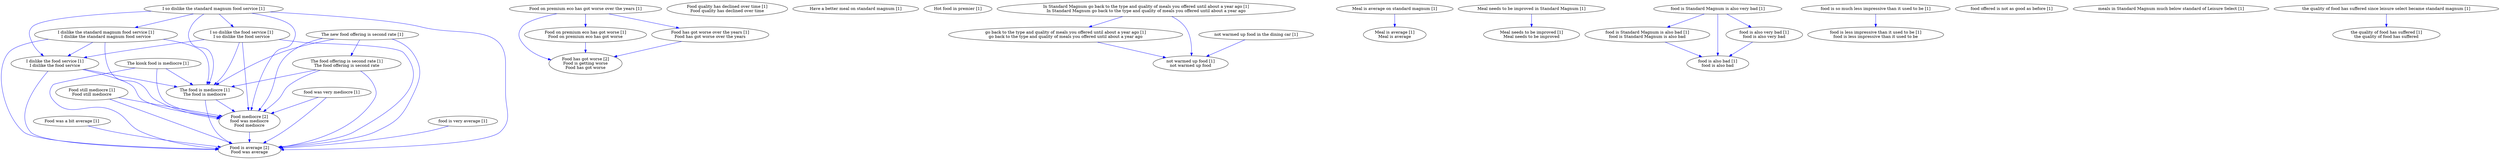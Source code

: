digraph collapsedGraph {
"Food mediocre [2]\nfood was mediocre\nFood mediocre""Food has got worse [2]\nFood is getting worse\nFood has got worse""Food is average [2]\nFood was average""Food still mediocre [1]\nFood still mediocre""Food quality has declined over time [1]\nFood quality has declined over time""Food on premium eco has got worse over the years [1]""Food on premium eco has got worse [1]\nFood on premium eco has got worse""Food has got worse over the years [1]\nFood has got worse over the years""Food was a bit average [1]""Have a better meal on standard magnum [1]""Hot food in premier [1]""I so dislike the standard magnum food service [1]""I dislike the standard magnum food service [1]\nI dislike the standard magnum food service""I dislike the food service [1]\nI dislike the food service""I so dislike the food service [1]\nI so dislike the food service""In Standard Magnum go back to the type and quality of meals you offered until about a year ago [1]\nIn Standard Magnum go back to the type and quality of meals you offered until about a year ago""go back to the type and quality of meals you offered until about a year ago [1]\ngo back to the type and quality of meals you offered until about a year ago""Meal is average on standard magnum [1]""Meal is average [1]\nMeal is average""Meal needs to be improved in Standard Magnum [1]""Meal needs to be improved [1]\nMeal needs to be improved""The kiosk food is mediocre [1]""The food is mediocre [1]\nThe food is mediocre""The new food offering is second rate [1]""The food offering is second rate [1]\nThe food offering is second rate""food is Standard Magnum is also very bad [1]""food is Standard Magnum is also bad [1]\nfood is Standard Magnum is also bad""food is also bad [1]\nfood is also bad""food is also very bad [1]\nfood is also very bad""food is so much less impressive than it used to be [1]""food is less impressive than it used to be [1]\nfood is less impressive than it used to be""food is very average [1]""food offered is not as good as before [1]""food was very mediocre [1]""meals in Standard Magnum much below standard of Leisure Select [1]""not warmed up food in the dining car [1]""not warmed up food [1]\nnot warmed up food""the quality of food has suffered since leisure select became standard magnum [1]""the quality of food has suffered [1]\nthe quality of food has suffered""The kiosk food is mediocre [1]" -> "Food is average [2]\nFood was average" [color=blue]
"I so dislike the food service [1]\nI so dislike the food service" -> "Food is average [2]\nFood was average" [color=blue]
"The new food offering is second rate [1]" -> "Food is average [2]\nFood was average" [color=blue]
"The food is mediocre [1]\nThe food is mediocre" -> "Food is average [2]\nFood was average" [color=blue]
"Food still mediocre [1]\nFood still mediocre" -> "Food mediocre [2]\nfood was mediocre\nFood mediocre" [color=blue]
"I dislike the food service [1]\nI dislike the food service" -> "Food is average [2]\nFood was average" [color=blue]
"go back to the type and quality of meals you offered until about a year ago [1]\ngo back to the type and quality of meals you offered until about a year ago" -> "not warmed up food [1]\nnot warmed up food" [color=blue]
"The new food offering is second rate [1]" -> "Food mediocre [2]\nfood was mediocre\nFood mediocre" [color=blue]
"Food mediocre [2]\nfood was mediocre\nFood mediocre" -> "Food is average [2]\nFood was average" [color=blue]
"The food is mediocre [1]\nThe food is mediocre" -> "Food mediocre [2]\nfood was mediocre\nFood mediocre" [color=blue]
"Food on premium eco has got worse [1]\nFood on premium eco has got worse" -> "Food has got worse [2]\nFood is getting worse\nFood has got worse" [color=blue]
"I so dislike the standard magnum food service [1]" -> "Food is average [2]\nFood was average" [color=blue]
"food was very mediocre [1]" -> "Food is average [2]\nFood was average" [color=blue]
"The new food offering is second rate [1]" -> "The food is mediocre [1]\nThe food is mediocre" [color=blue]
"I dislike the standard magnum food service [1]\nI dislike the standard magnum food service" -> "Food is average [2]\nFood was average" [color=blue]
"I dislike the food service [1]\nI dislike the food service" -> "The food is mediocre [1]\nThe food is mediocre" [color=blue]
"food was very mediocre [1]" -> "Food mediocre [2]\nfood was mediocre\nFood mediocre" [color=blue]
"Food still mediocre [1]\nFood still mediocre" -> "Food is average [2]\nFood was average" [color=blue]
"I dislike the food service [1]\nI dislike the food service" -> "Food mediocre [2]\nfood was mediocre\nFood mediocre" [color=blue]
"Food was a bit average [1]" -> "Food is average [2]\nFood was average" [color=blue]
"I dislike the standard magnum food service [1]\nI dislike the standard magnum food service" -> "Food mediocre [2]\nfood was mediocre\nFood mediocre" [color=blue]
"The food offering is second rate [1]\nThe food offering is second rate" -> "Food mediocre [2]\nfood was mediocre\nFood mediocre" [color=blue]
"I dislike the standard magnum food service [1]\nI dislike the standard magnum food service" -> "The food is mediocre [1]\nThe food is mediocre" [color=blue]
"I so dislike the standard magnum food service [1]" -> "The food is mediocre [1]\nThe food is mediocre" [color=blue]
"The food offering is second rate [1]\nThe food offering is second rate" -> "Food is average [2]\nFood was average" [color=blue]
"I so dislike the standard magnum food service [1]" -> "Food mediocre [2]\nfood was mediocre\nFood mediocre" [color=blue]
"The food offering is second rate [1]\nThe food offering is second rate" -> "The food is mediocre [1]\nThe food is mediocre" [color=blue]
"In Standard Magnum go back to the type and quality of meals you offered until about a year ago [1]\nIn Standard Magnum go back to the type and quality of meals you offered until about a year ago" -> "not warmed up food [1]\nnot warmed up food" [color=blue]
"Food on premium eco has got worse over the years [1]" -> "Food has got worse [2]\nFood is getting worse\nFood has got worse" [color=blue]
"The kiosk food is mediocre [1]" -> "Food mediocre [2]\nfood was mediocre\nFood mediocre" [color=blue]
"I so dislike the food service [1]\nI so dislike the food service" -> "Food mediocre [2]\nfood was mediocre\nFood mediocre" [color=blue]
"food is very average [1]" -> "Food is average [2]\nFood was average" [color=blue]
"I so dislike the food service [1]\nI so dislike the food service" -> "The food is mediocre [1]\nThe food is mediocre" [color=blue]
"Food has got worse over the years [1]\nFood has got worse over the years" -> "Food has got worse [2]\nFood is getting worse\nFood has got worse" [color=blue]
"Food on premium eco has got worse over the years [1]" -> "Food on premium eco has got worse [1]\nFood on premium eco has got worse" [color=blue]
"Food on premium eco has got worse over the years [1]" -> "Food has got worse over the years [1]\nFood has got worse over the years" [color=blue]
"I so dislike the standard magnum food service [1]" -> "I dislike the standard magnum food service [1]\nI dislike the standard magnum food service" [color=blue]
"I dislike the standard magnum food service [1]\nI dislike the standard magnum food service" -> "I dislike the food service [1]\nI dislike the food service" [color=blue]
"I so dislike the standard magnum food service [1]" -> "I so dislike the food service [1]\nI so dislike the food service" [color=blue]
"I so dislike the food service [1]\nI so dislike the food service" -> "I dislike the food service [1]\nI dislike the food service" [color=blue]
"I so dislike the standard magnum food service [1]" -> "I dislike the food service [1]\nI dislike the food service" [color=blue]
"In Standard Magnum go back to the type and quality of meals you offered until about a year ago [1]\nIn Standard Magnum go back to the type and quality of meals you offered until about a year ago" -> "go back to the type and quality of meals you offered until about a year ago [1]\ngo back to the type and quality of meals you offered until about a year ago" [color=blue]
"Meal is average on standard magnum [1]" -> "Meal is average [1]\nMeal is average" [color=blue]
"Meal needs to be improved in Standard Magnum [1]" -> "Meal needs to be improved [1]\nMeal needs to be improved" [color=blue]
"The kiosk food is mediocre [1]" -> "The food is mediocre [1]\nThe food is mediocre" [color=blue]
"The new food offering is second rate [1]" -> "The food offering is second rate [1]\nThe food offering is second rate" [color=blue]
"food is Standard Magnum is also very bad [1]" -> "food is Standard Magnum is also bad [1]\nfood is Standard Magnum is also bad" [color=blue]
"food is Standard Magnum is also bad [1]\nfood is Standard Magnum is also bad" -> "food is also bad [1]\nfood is also bad" [color=blue]
"food is Standard Magnum is also very bad [1]" -> "food is also very bad [1]\nfood is also very bad" [color=blue]
"food is also very bad [1]\nfood is also very bad" -> "food is also bad [1]\nfood is also bad" [color=blue]
"food is Standard Magnum is also very bad [1]" -> "food is also bad [1]\nfood is also bad" [color=blue]
"food is so much less impressive than it used to be [1]" -> "food is less impressive than it used to be [1]\nfood is less impressive than it used to be" [color=blue]
"not warmed up food in the dining car [1]" -> "not warmed up food [1]\nnot warmed up food" [color=blue]
"the quality of food has suffered since leisure select became standard magnum [1]" -> "the quality of food has suffered [1]\nthe quality of food has suffered" [color=blue]
}